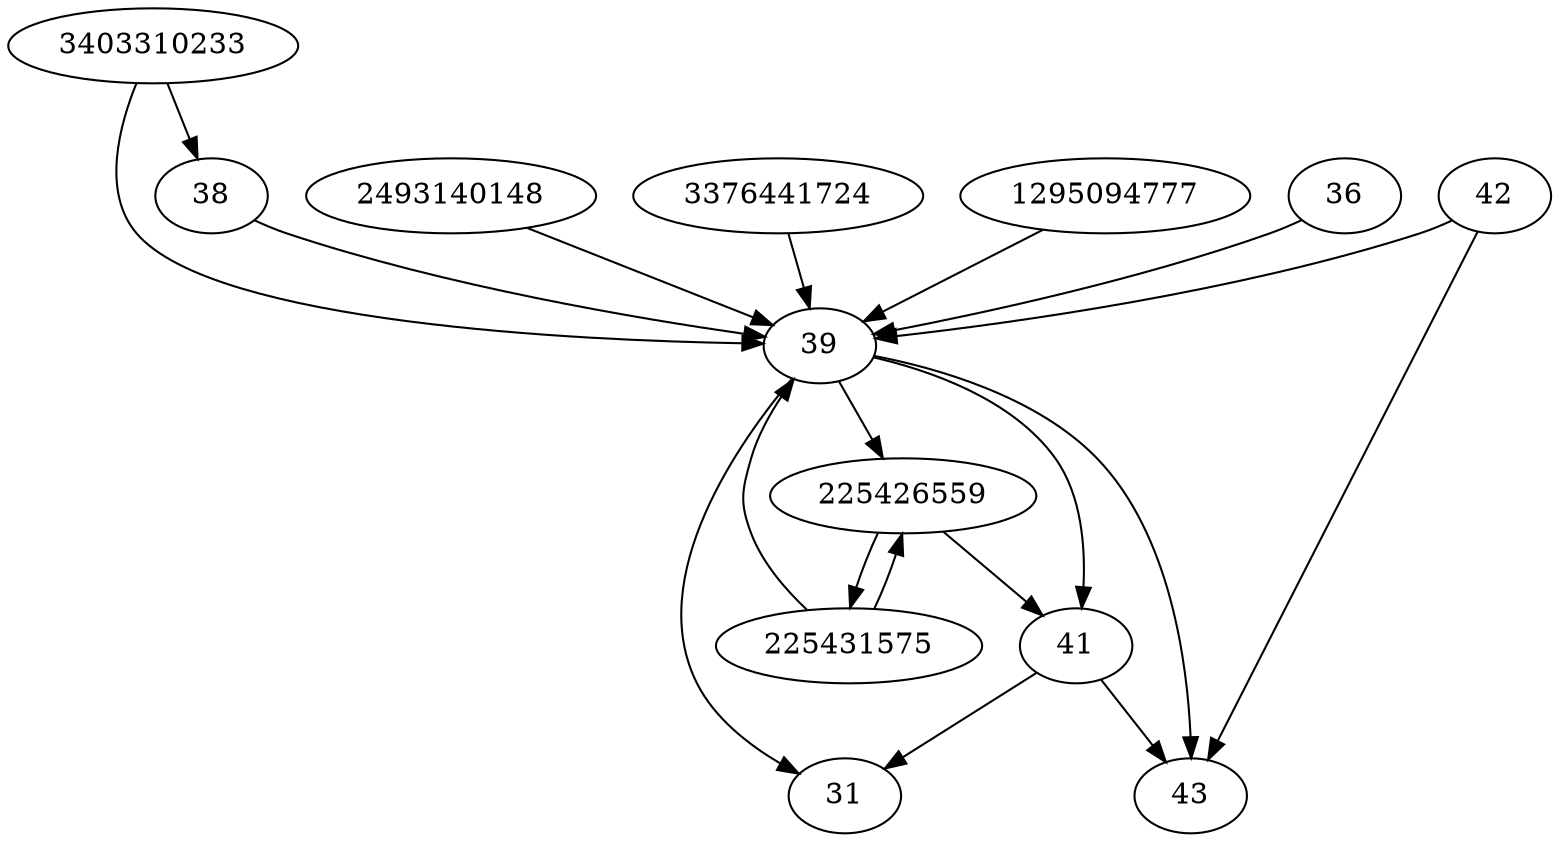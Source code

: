 strict digraph  {
36;
38;
39;
41;
42;
43;
225426559;
2493140148;
225431575;
3403310233;
3376441724;
1295094777;
31;
36 -> 39;
38 -> 39;
39 -> 225426559;
39 -> 41;
39 -> 31;
39 -> 43;
41 -> 31;
41 -> 43;
42 -> 43;
42 -> 39;
225426559 -> 41;
225426559 -> 225431575;
2493140148 -> 39;
225431575 -> 39;
225431575 -> 225426559;
3403310233 -> 38;
3403310233 -> 39;
3376441724 -> 39;
1295094777 -> 39;
}
